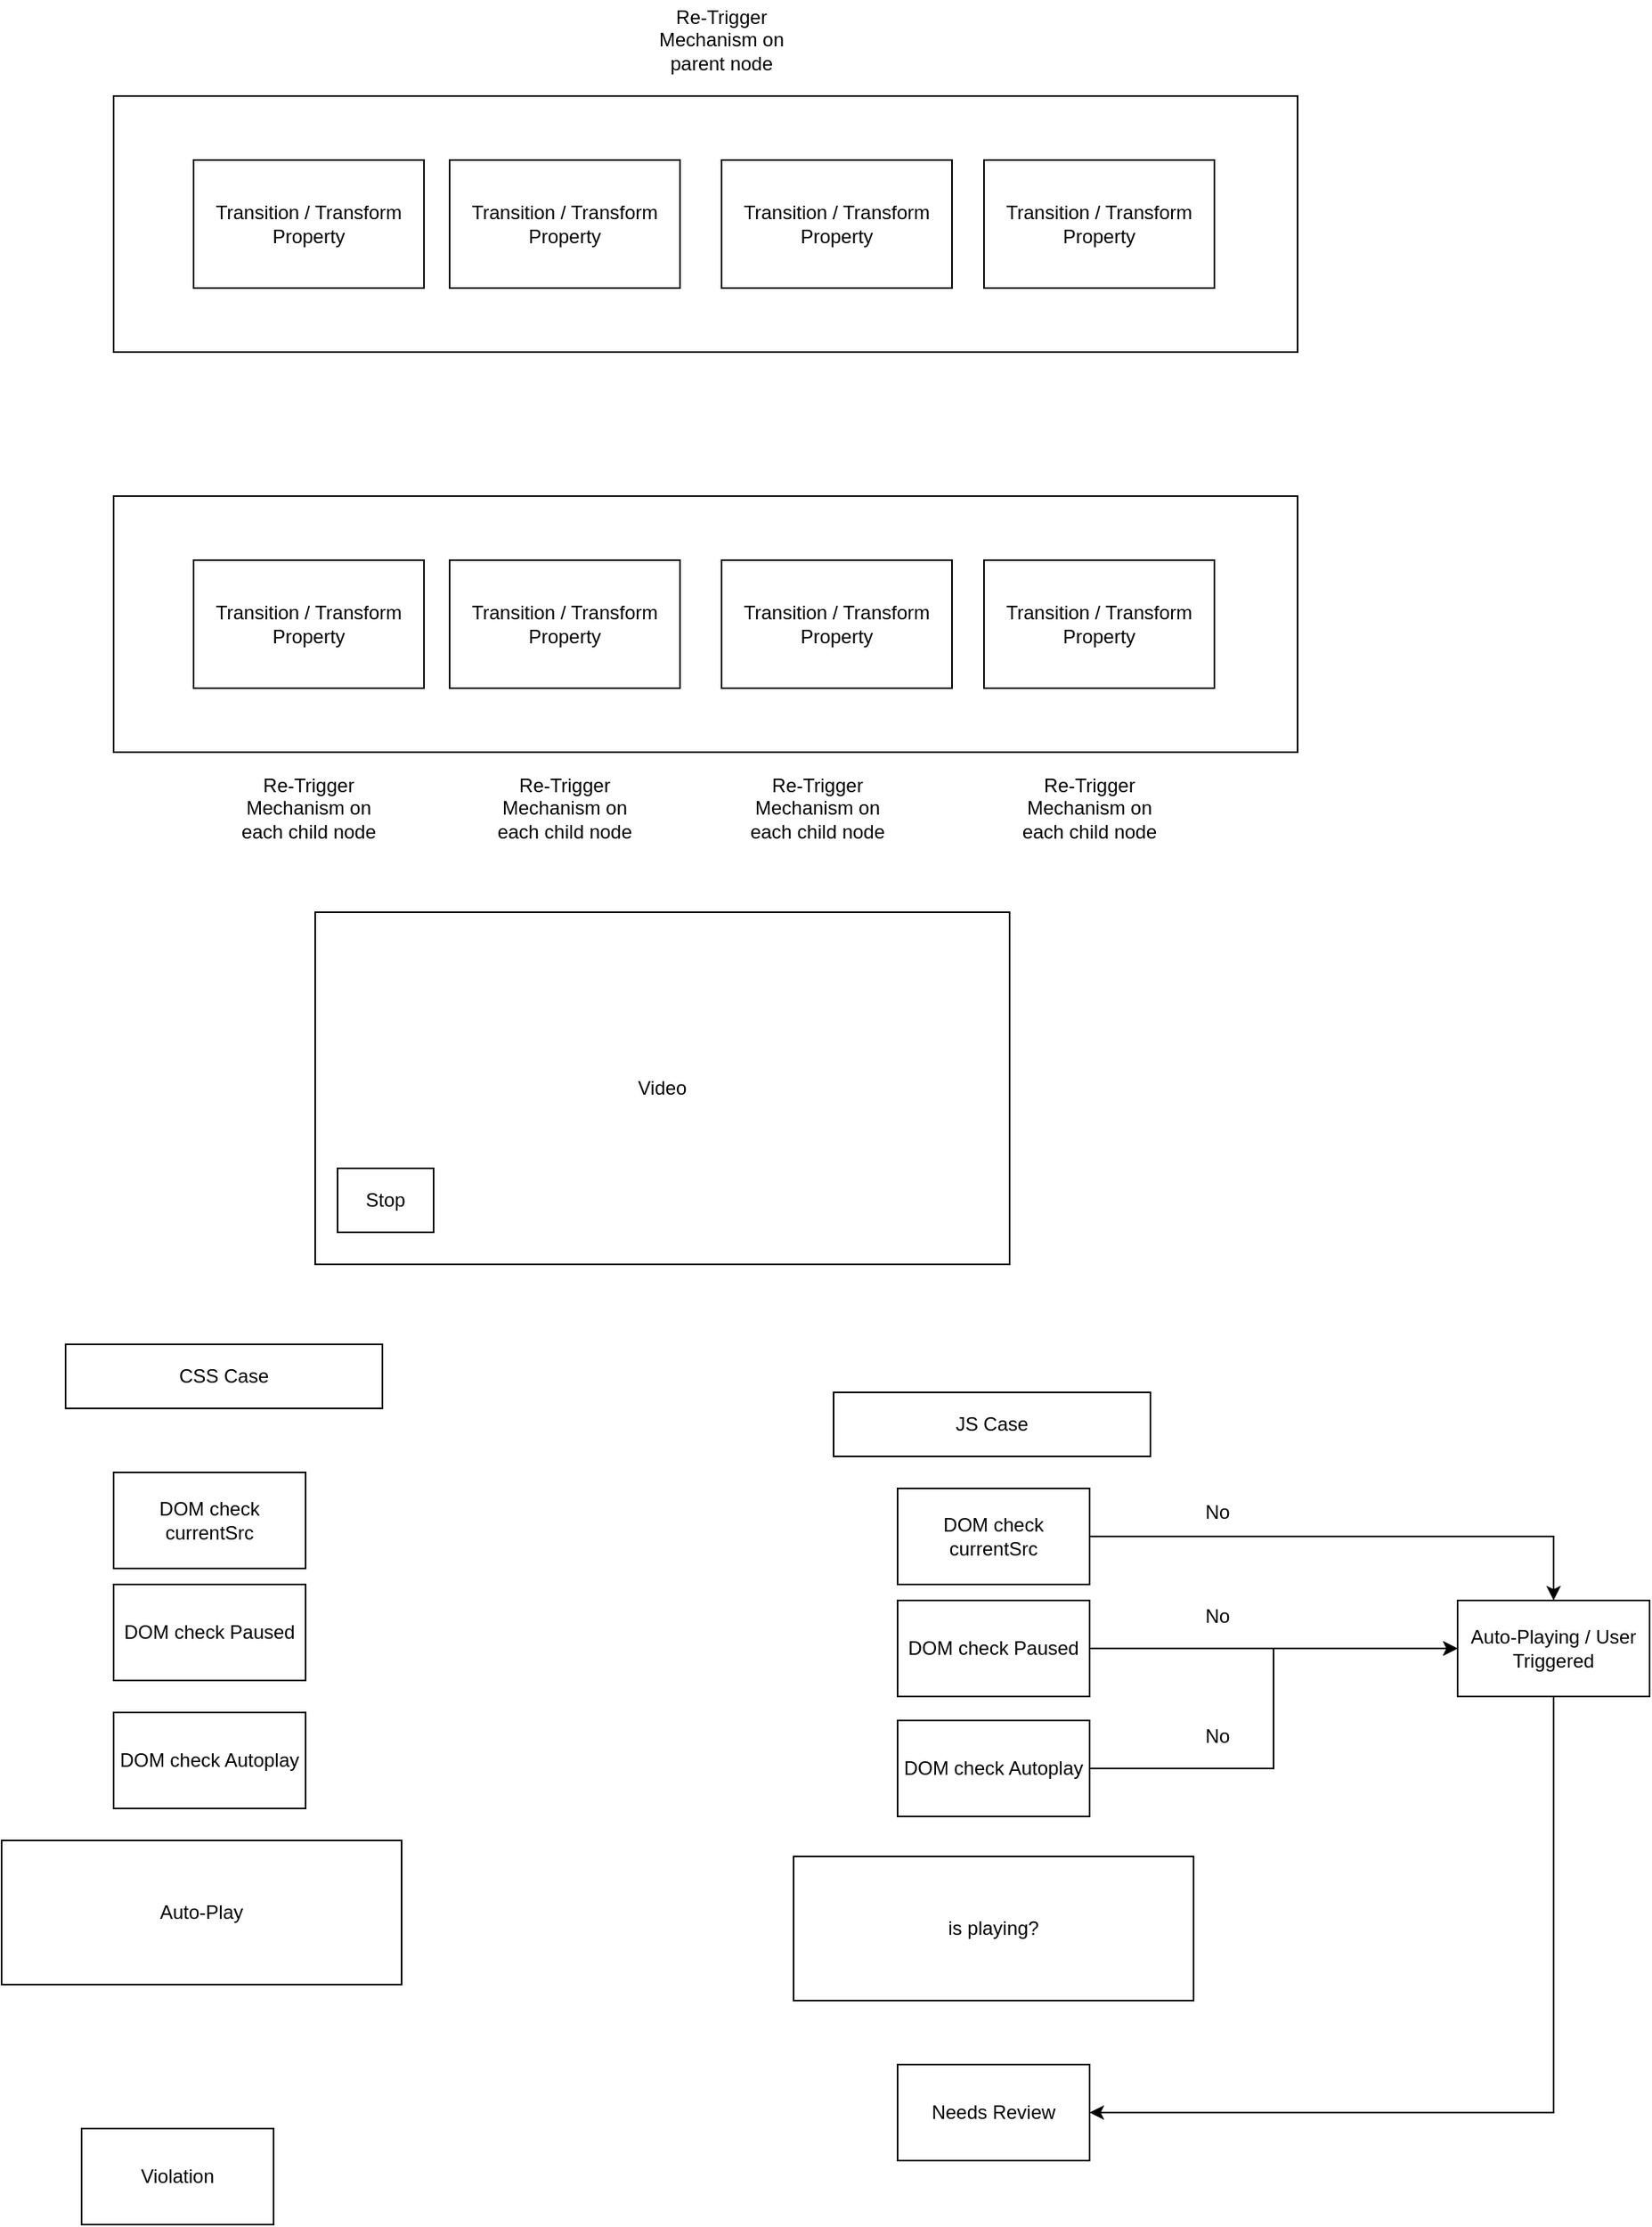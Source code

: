 <mxfile version="26.0.16">
  <diagram name="Page-1" id="1XwIfK2VXai0_S2h9p-w">
    <mxGraphModel dx="1781" dy="1808" grid="1" gridSize="10" guides="1" tooltips="1" connect="1" arrows="1" fold="1" page="1" pageScale="1" pageWidth="827" pageHeight="1169" math="0" shadow="0">
      <root>
        <mxCell id="0" />
        <mxCell id="1" parent="0" />
        <mxCell id="vQTN89HJKVibdqBmJPFI-7" value="" style="rounded=0;whiteSpace=wrap;html=1;" parent="1" vertex="1">
          <mxGeometry x="60" y="-130" width="740" height="160" as="geometry" />
        </mxCell>
        <mxCell id="vQTN89HJKVibdqBmJPFI-1" value="Video" style="rounded=0;whiteSpace=wrap;html=1;" parent="1" vertex="1">
          <mxGeometry x="186" y="130" width="434" height="220" as="geometry" />
        </mxCell>
        <mxCell id="vQTN89HJKVibdqBmJPFI-2" value="Stop" style="rounded=0;whiteSpace=wrap;html=1;" parent="1" vertex="1">
          <mxGeometry x="200" y="290" width="60" height="40" as="geometry" />
        </mxCell>
        <mxCell id="vQTN89HJKVibdqBmJPFI-3" value="Transition / Transform Property" style="rounded=0;whiteSpace=wrap;html=1;" parent="1" vertex="1">
          <mxGeometry x="110" y="-90" width="144" height="80" as="geometry" />
        </mxCell>
        <mxCell id="vQTN89HJKVibdqBmJPFI-4" value="Transition / Transform Property" style="rounded=0;whiteSpace=wrap;html=1;" parent="1" vertex="1">
          <mxGeometry x="270" y="-90" width="144" height="80" as="geometry" />
        </mxCell>
        <mxCell id="vQTN89HJKVibdqBmJPFI-5" value="Transition / Transform Property" style="rounded=0;whiteSpace=wrap;html=1;" parent="1" vertex="1">
          <mxGeometry x="604" y="-90" width="144" height="80" as="geometry" />
        </mxCell>
        <mxCell id="vQTN89HJKVibdqBmJPFI-6" value="Transition / Transform Property" style="rounded=0;whiteSpace=wrap;html=1;" parent="1" vertex="1">
          <mxGeometry x="440" y="-90" width="144" height="80" as="geometry" />
        </mxCell>
        <mxCell id="vQTN89HJKVibdqBmJPFI-8" value="" style="rounded=0;whiteSpace=wrap;html=1;" parent="1" vertex="1">
          <mxGeometry x="60" y="-380" width="740" height="160" as="geometry" />
        </mxCell>
        <mxCell id="vQTN89HJKVibdqBmJPFI-9" value="Transition / Transform Property" style="rounded=0;whiteSpace=wrap;html=1;" parent="1" vertex="1">
          <mxGeometry x="110" y="-340" width="144" height="80" as="geometry" />
        </mxCell>
        <mxCell id="vQTN89HJKVibdqBmJPFI-10" value="Transition / Transform Property" style="rounded=0;whiteSpace=wrap;html=1;" parent="1" vertex="1">
          <mxGeometry x="270" y="-340" width="144" height="80" as="geometry" />
        </mxCell>
        <mxCell id="vQTN89HJKVibdqBmJPFI-11" value="Transition / Transform Property" style="rounded=0;whiteSpace=wrap;html=1;" parent="1" vertex="1">
          <mxGeometry x="604" y="-340" width="144" height="80" as="geometry" />
        </mxCell>
        <mxCell id="vQTN89HJKVibdqBmJPFI-12" value="Transition / Transform Property" style="rounded=0;whiteSpace=wrap;html=1;" parent="1" vertex="1">
          <mxGeometry x="440" y="-340" width="144" height="80" as="geometry" />
        </mxCell>
        <mxCell id="vQTN89HJKVibdqBmJPFI-13" value="Re-Trigger Mechanism on each child node" style="text;html=1;align=center;verticalAlign=middle;whiteSpace=wrap;rounded=0;" parent="1" vertex="1">
          <mxGeometry x="292" y="40" width="100" height="50" as="geometry" />
        </mxCell>
        <mxCell id="vQTN89HJKVibdqBmJPFI-14" value="Re-Trigger Mechanism on parent node" style="text;html=1;align=center;verticalAlign=middle;whiteSpace=wrap;rounded=0;" parent="1" vertex="1">
          <mxGeometry x="390" y="-440" width="100" height="50" as="geometry" />
        </mxCell>
        <mxCell id="vQTN89HJKVibdqBmJPFI-15" value="Re-Trigger Mechanism on each child node" style="text;html=1;align=center;verticalAlign=middle;whiteSpace=wrap;rounded=0;" parent="1" vertex="1">
          <mxGeometry x="132" y="40" width="100" height="50" as="geometry" />
        </mxCell>
        <mxCell id="vQTN89HJKVibdqBmJPFI-16" value="Re-Trigger Mechanism on each child node" style="text;html=1;align=center;verticalAlign=middle;whiteSpace=wrap;rounded=0;" parent="1" vertex="1">
          <mxGeometry x="450" y="40" width="100" height="50" as="geometry" />
        </mxCell>
        <mxCell id="vQTN89HJKVibdqBmJPFI-17" value="Re-Trigger Mechanism on each child node" style="text;html=1;align=center;verticalAlign=middle;whiteSpace=wrap;rounded=0;" parent="1" vertex="1">
          <mxGeometry x="620" y="40" width="100" height="50" as="geometry" />
        </mxCell>
        <mxCell id="vQTN89HJKVibdqBmJPFI-18" value="DOM check currentSrc" style="rounded=0;whiteSpace=wrap;html=1;" parent="1" vertex="1">
          <mxGeometry x="60" y="480" width="120" height="60" as="geometry" />
        </mxCell>
        <mxCell id="vQTN89HJKVibdqBmJPFI-19" value="DOM check Paused" style="rounded=0;whiteSpace=wrap;html=1;" parent="1" vertex="1">
          <mxGeometry x="60" y="550" width="120" height="60" as="geometry" />
        </mxCell>
        <mxCell id="vQTN89HJKVibdqBmJPFI-20" value="DOM check Autoplay" style="rounded=0;whiteSpace=wrap;html=1;" parent="1" vertex="1">
          <mxGeometry x="60" y="630" width="120" height="60" as="geometry" />
        </mxCell>
        <mxCell id="vQTN89HJKVibdqBmJPFI-21" value="Auto-Play" style="rounded=0;whiteSpace=wrap;html=1;" parent="1" vertex="1">
          <mxGeometry x="-10" y="710" width="250" height="90" as="geometry" />
        </mxCell>
        <mxCell id="vQTN89HJKVibdqBmJPFI-31" style="edgeStyle=orthogonalEdgeStyle;rounded=0;orthogonalLoop=1;jettySize=auto;html=1;" parent="1" source="vQTN89HJKVibdqBmJPFI-22" target="vQTN89HJKVibdqBmJPFI-30" edge="1">
          <mxGeometry relative="1" as="geometry" />
        </mxCell>
        <mxCell id="vQTN89HJKVibdqBmJPFI-22" value="DOM check currentSrc" style="rounded=0;whiteSpace=wrap;html=1;" parent="1" vertex="1">
          <mxGeometry x="550" y="490" width="120" height="60" as="geometry" />
        </mxCell>
        <mxCell id="vQTN89HJKVibdqBmJPFI-32" style="edgeStyle=orthogonalEdgeStyle;rounded=0;orthogonalLoop=1;jettySize=auto;html=1;entryX=0;entryY=0.5;entryDx=0;entryDy=0;" parent="1" source="vQTN89HJKVibdqBmJPFI-23" target="vQTN89HJKVibdqBmJPFI-30" edge="1">
          <mxGeometry relative="1" as="geometry" />
        </mxCell>
        <mxCell id="vQTN89HJKVibdqBmJPFI-23" value="DOM check Paused" style="rounded=0;whiteSpace=wrap;html=1;" parent="1" vertex="1">
          <mxGeometry x="550" y="560" width="120" height="60" as="geometry" />
        </mxCell>
        <mxCell id="vQTN89HJKVibdqBmJPFI-33" style="edgeStyle=orthogonalEdgeStyle;rounded=0;orthogonalLoop=1;jettySize=auto;html=1;entryX=0;entryY=0.5;entryDx=0;entryDy=0;" parent="1" source="vQTN89HJKVibdqBmJPFI-24" target="vQTN89HJKVibdqBmJPFI-30" edge="1">
          <mxGeometry relative="1" as="geometry" />
        </mxCell>
        <mxCell id="vQTN89HJKVibdqBmJPFI-24" value="DOM check Autoplay" style="rounded=0;whiteSpace=wrap;html=1;" parent="1" vertex="1">
          <mxGeometry x="550" y="635" width="120" height="60" as="geometry" />
        </mxCell>
        <mxCell id="vQTN89HJKVibdqBmJPFI-25" value="is playing?" style="rounded=0;whiteSpace=wrap;html=1;" parent="1" vertex="1">
          <mxGeometry x="485" y="720" width="250" height="90" as="geometry" />
        </mxCell>
        <mxCell id="vQTN89HJKVibdqBmJPFI-26" value="Violation" style="rounded=0;whiteSpace=wrap;html=1;" parent="1" vertex="1">
          <mxGeometry x="40" y="890" width="120" height="60" as="geometry" />
        </mxCell>
        <mxCell id="vQTN89HJKVibdqBmJPFI-27" value="Needs Review" style="rounded=0;whiteSpace=wrap;html=1;" parent="1" vertex="1">
          <mxGeometry x="550" y="850" width="120" height="60" as="geometry" />
        </mxCell>
        <mxCell id="vQTN89HJKVibdqBmJPFI-28" value="CSS Case" style="rounded=0;whiteSpace=wrap;html=1;" parent="1" vertex="1">
          <mxGeometry x="30" y="400" width="198" height="40" as="geometry" />
        </mxCell>
        <mxCell id="vQTN89HJKVibdqBmJPFI-29" value="JS Case" style="rounded=0;whiteSpace=wrap;html=1;" parent="1" vertex="1">
          <mxGeometry x="510" y="430" width="198" height="40" as="geometry" />
        </mxCell>
        <mxCell id="vQTN89HJKVibdqBmJPFI-38" style="edgeStyle=orthogonalEdgeStyle;rounded=0;orthogonalLoop=1;jettySize=auto;html=1;entryX=1;entryY=0.5;entryDx=0;entryDy=0;exitX=0.5;exitY=1;exitDx=0;exitDy=0;" parent="1" source="vQTN89HJKVibdqBmJPFI-30" target="vQTN89HJKVibdqBmJPFI-27" edge="1">
          <mxGeometry relative="1" as="geometry" />
        </mxCell>
        <mxCell id="vQTN89HJKVibdqBmJPFI-30" value="Auto-Playing / User Triggered" style="rounded=0;whiteSpace=wrap;html=1;" parent="1" vertex="1">
          <mxGeometry x="900" y="560" width="120" height="60" as="geometry" />
        </mxCell>
        <mxCell id="vQTN89HJKVibdqBmJPFI-34" value="No" style="text;html=1;align=center;verticalAlign=middle;whiteSpace=wrap;rounded=0;" parent="1" vertex="1">
          <mxGeometry x="720" y="630" width="60" height="30" as="geometry" />
        </mxCell>
        <mxCell id="vQTN89HJKVibdqBmJPFI-35" value="No" style="text;html=1;align=center;verticalAlign=middle;whiteSpace=wrap;rounded=0;" parent="1" vertex="1">
          <mxGeometry x="720" y="490" width="60" height="30" as="geometry" />
        </mxCell>
        <mxCell id="vQTN89HJKVibdqBmJPFI-36" value="No" style="text;html=1;align=center;verticalAlign=middle;whiteSpace=wrap;rounded=0;" parent="1" vertex="1">
          <mxGeometry x="720" y="555" width="60" height="30" as="geometry" />
        </mxCell>
      </root>
    </mxGraphModel>
  </diagram>
</mxfile>
